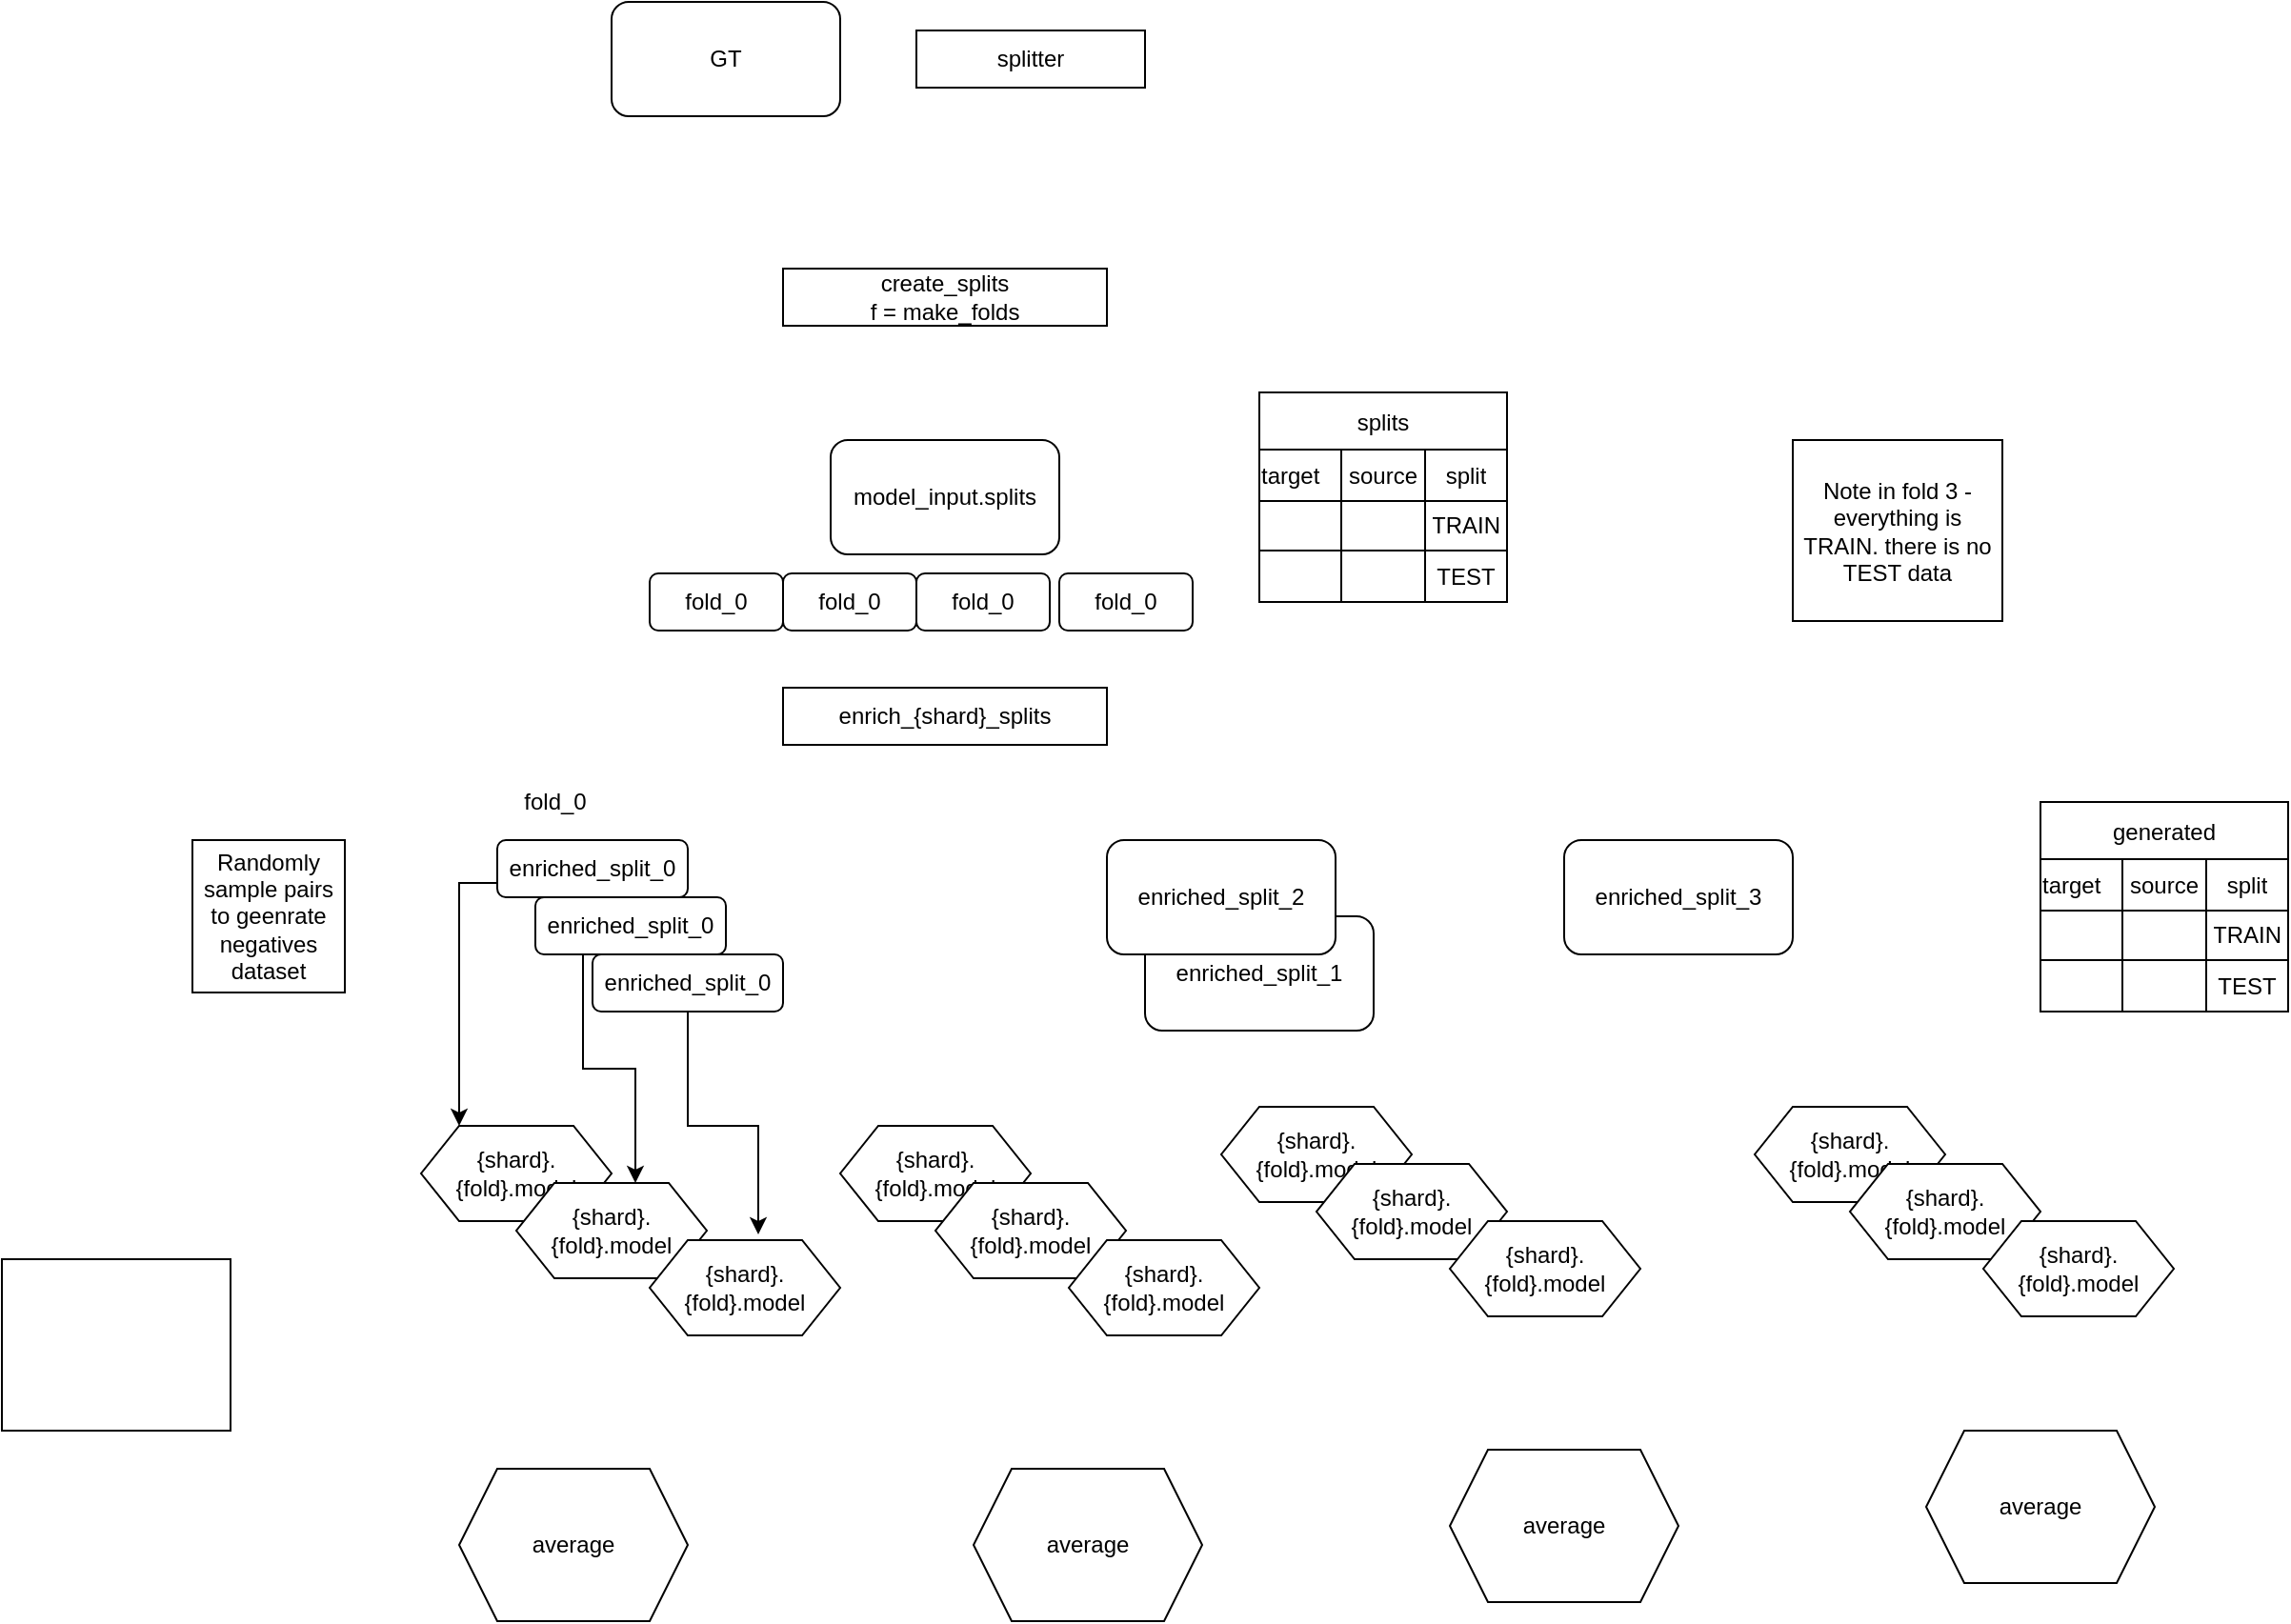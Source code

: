 <mxfile version="27.0.9">
  <diagram name="Page-1" id="UW2BzAEErXHsS02bu0Qa">
    <mxGraphModel dx="2279" dy="1073" grid="1" gridSize="10" guides="1" tooltips="1" connect="1" arrows="1" fold="1" page="1" pageScale="1" pageWidth="827" pageHeight="1169" math="0" shadow="0">
      <root>
        <mxCell id="0" />
        <mxCell id="1" parent="0" />
        <mxCell id="E2XJ7im5Ob0K_L2EKkA7-6" value="create_splits&lt;div&gt;f = make_folds&lt;/div&gt;" style="rounded=0;whiteSpace=wrap;html=1;" vertex="1" parent="1">
          <mxGeometry x="260" y="320" width="170" height="30" as="geometry" />
        </mxCell>
        <mxCell id="E2XJ7im5Ob0K_L2EKkA7-7" value="GT" style="rounded=1;whiteSpace=wrap;html=1;" vertex="1" parent="1">
          <mxGeometry x="170" y="180" width="120" height="60" as="geometry" />
        </mxCell>
        <mxCell id="E2XJ7im5Ob0K_L2EKkA7-8" value="enriched_split_0" style="rounded=1;whiteSpace=wrap;html=1;" vertex="1" parent="1">
          <mxGeometry x="110" y="620" width="100" height="30" as="geometry" />
        </mxCell>
        <mxCell id="E2XJ7im5Ob0K_L2EKkA7-9" value="enriched_split_1" style="rounded=1;whiteSpace=wrap;html=1;" vertex="1" parent="1">
          <mxGeometry x="450" y="660" width="120" height="60" as="geometry" />
        </mxCell>
        <mxCell id="E2XJ7im5Ob0K_L2EKkA7-10" value="enriched_split_2" style="rounded=1;whiteSpace=wrap;html=1;" vertex="1" parent="1">
          <mxGeometry x="430" y="620" width="120" height="60" as="geometry" />
        </mxCell>
        <mxCell id="E2XJ7im5Ob0K_L2EKkA7-11" value="splitter" style="rounded=0;whiteSpace=wrap;html=1;" vertex="1" parent="1">
          <mxGeometry x="330" y="195" width="120" height="30" as="geometry" />
        </mxCell>
        <mxCell id="E2XJ7im5Ob0K_L2EKkA7-12" value="enriched_split_3" style="rounded=1;whiteSpace=wrap;html=1;" vertex="1" parent="1">
          <mxGeometry x="670" y="620" width="120" height="60" as="geometry" />
        </mxCell>
        <mxCell id="E2XJ7im5Ob0K_L2EKkA7-15" value="model_input.splits" style="rounded=1;whiteSpace=wrap;html=1;" vertex="1" parent="1">
          <mxGeometry x="285" y="410" width="120" height="60" as="geometry" />
        </mxCell>
        <mxCell id="E2XJ7im5Ob0K_L2EKkA7-47" value="splits" style="shape=table;startSize=30;container=1;collapsible=0;childLayout=tableLayout;strokeColor=default;fontSize=12;" vertex="1" parent="1">
          <mxGeometry x="510" y="385" width="130" height="110" as="geometry" />
        </mxCell>
        <mxCell id="E2XJ7im5Ob0K_L2EKkA7-48" value="" style="shape=tableRow;horizontal=0;startSize=0;swimlaneHead=0;swimlaneBody=0;strokeColor=inherit;top=0;left=0;bottom=0;right=0;collapsible=0;dropTarget=0;fillColor=none;points=[[0,0.5],[1,0.5]];portConstraint=eastwest;fontSize=12;" vertex="1" parent="E2XJ7im5Ob0K_L2EKkA7-47">
          <mxGeometry y="30" width="130" height="27" as="geometry" />
        </mxCell>
        <mxCell id="E2XJ7im5Ob0K_L2EKkA7-49" value="target&lt;span style=&quot;white-space: pre;&quot;&gt;&#x9;&lt;/span&gt;" style="shape=partialRectangle;html=1;whiteSpace=wrap;connectable=0;strokeColor=inherit;overflow=hidden;fillColor=none;top=0;left=0;bottom=0;right=0;pointerEvents=1;fontSize=12;" vertex="1" parent="E2XJ7im5Ob0K_L2EKkA7-48">
          <mxGeometry width="43" height="27" as="geometry">
            <mxRectangle width="43" height="27" as="alternateBounds" />
          </mxGeometry>
        </mxCell>
        <mxCell id="E2XJ7im5Ob0K_L2EKkA7-50" value="source" style="shape=partialRectangle;html=1;whiteSpace=wrap;connectable=0;strokeColor=inherit;overflow=hidden;fillColor=none;top=0;left=0;bottom=0;right=0;pointerEvents=1;fontSize=12;" vertex="1" parent="E2XJ7im5Ob0K_L2EKkA7-48">
          <mxGeometry x="43" width="44" height="27" as="geometry">
            <mxRectangle width="44" height="27" as="alternateBounds" />
          </mxGeometry>
        </mxCell>
        <mxCell id="E2XJ7im5Ob0K_L2EKkA7-51" value="split" style="shape=partialRectangle;html=1;whiteSpace=wrap;connectable=0;strokeColor=inherit;overflow=hidden;fillColor=none;top=0;left=0;bottom=0;right=0;pointerEvents=1;fontSize=12;" vertex="1" parent="E2XJ7im5Ob0K_L2EKkA7-48">
          <mxGeometry x="87" width="43" height="27" as="geometry">
            <mxRectangle width="43" height="27" as="alternateBounds" />
          </mxGeometry>
        </mxCell>
        <mxCell id="E2XJ7im5Ob0K_L2EKkA7-52" value="" style="shape=tableRow;horizontal=0;startSize=0;swimlaneHead=0;swimlaneBody=0;strokeColor=inherit;top=0;left=0;bottom=0;right=0;collapsible=0;dropTarget=0;fillColor=none;points=[[0,0.5],[1,0.5]];portConstraint=eastwest;fontSize=12;" vertex="1" parent="E2XJ7im5Ob0K_L2EKkA7-47">
          <mxGeometry y="57" width="130" height="26" as="geometry" />
        </mxCell>
        <mxCell id="E2XJ7im5Ob0K_L2EKkA7-53" value="" style="shape=partialRectangle;html=1;whiteSpace=wrap;connectable=0;strokeColor=inherit;overflow=hidden;fillColor=none;top=0;left=0;bottom=0;right=0;pointerEvents=1;fontSize=12;" vertex="1" parent="E2XJ7im5Ob0K_L2EKkA7-52">
          <mxGeometry width="43" height="26" as="geometry">
            <mxRectangle width="43" height="26" as="alternateBounds" />
          </mxGeometry>
        </mxCell>
        <mxCell id="E2XJ7im5Ob0K_L2EKkA7-54" value="" style="shape=partialRectangle;html=1;whiteSpace=wrap;connectable=0;strokeColor=inherit;overflow=hidden;fillColor=none;top=0;left=0;bottom=0;right=0;pointerEvents=1;fontSize=12;" vertex="1" parent="E2XJ7im5Ob0K_L2EKkA7-52">
          <mxGeometry x="43" width="44" height="26" as="geometry">
            <mxRectangle width="44" height="26" as="alternateBounds" />
          </mxGeometry>
        </mxCell>
        <mxCell id="E2XJ7im5Ob0K_L2EKkA7-55" value="TRAIN" style="shape=partialRectangle;html=1;whiteSpace=wrap;connectable=0;strokeColor=inherit;overflow=hidden;fillColor=none;top=0;left=0;bottom=0;right=0;pointerEvents=1;fontSize=12;" vertex="1" parent="E2XJ7im5Ob0K_L2EKkA7-52">
          <mxGeometry x="87" width="43" height="26" as="geometry">
            <mxRectangle width="43" height="26" as="alternateBounds" />
          </mxGeometry>
        </mxCell>
        <mxCell id="E2XJ7im5Ob0K_L2EKkA7-56" value="" style="shape=tableRow;horizontal=0;startSize=0;swimlaneHead=0;swimlaneBody=0;strokeColor=inherit;top=0;left=0;bottom=0;right=0;collapsible=0;dropTarget=0;fillColor=none;points=[[0,0.5],[1,0.5]];portConstraint=eastwest;fontSize=12;" vertex="1" parent="E2XJ7im5Ob0K_L2EKkA7-47">
          <mxGeometry y="83" width="130" height="27" as="geometry" />
        </mxCell>
        <mxCell id="E2XJ7im5Ob0K_L2EKkA7-57" value="" style="shape=partialRectangle;html=1;whiteSpace=wrap;connectable=0;strokeColor=inherit;overflow=hidden;fillColor=none;top=0;left=0;bottom=0;right=0;pointerEvents=1;fontSize=12;" vertex="1" parent="E2XJ7im5Ob0K_L2EKkA7-56">
          <mxGeometry width="43" height="27" as="geometry">
            <mxRectangle width="43" height="27" as="alternateBounds" />
          </mxGeometry>
        </mxCell>
        <mxCell id="E2XJ7im5Ob0K_L2EKkA7-58" value="" style="shape=partialRectangle;html=1;whiteSpace=wrap;connectable=0;strokeColor=inherit;overflow=hidden;fillColor=none;top=0;left=0;bottom=0;right=0;pointerEvents=1;fontSize=12;" vertex="1" parent="E2XJ7im5Ob0K_L2EKkA7-56">
          <mxGeometry x="43" width="44" height="27" as="geometry">
            <mxRectangle width="44" height="27" as="alternateBounds" />
          </mxGeometry>
        </mxCell>
        <mxCell id="E2XJ7im5Ob0K_L2EKkA7-59" value="TEST" style="shape=partialRectangle;html=1;whiteSpace=wrap;connectable=0;strokeColor=inherit;overflow=hidden;fillColor=none;top=0;left=0;bottom=0;right=0;pointerEvents=1;fontSize=12;" vertex="1" parent="E2XJ7im5Ob0K_L2EKkA7-56">
          <mxGeometry x="87" width="43" height="27" as="geometry">
            <mxRectangle width="43" height="27" as="alternateBounds" />
          </mxGeometry>
        </mxCell>
        <mxCell id="E2XJ7im5Ob0K_L2EKkA7-60" value="Note in fold 3 - everything is TRAIN. there is no TEST data" style="rounded=0;whiteSpace=wrap;html=1;" vertex="1" parent="1">
          <mxGeometry x="790" y="410" width="110" height="95" as="geometry" />
        </mxCell>
        <mxCell id="E2XJ7im5Ob0K_L2EKkA7-61" value="enrich_{shard}_splits" style="rounded=0;whiteSpace=wrap;html=1;" vertex="1" parent="1">
          <mxGeometry x="260" y="540" width="170" height="30" as="geometry" />
        </mxCell>
        <mxCell id="E2XJ7im5Ob0K_L2EKkA7-62" value="generated" style="shape=table;startSize=30;container=1;collapsible=0;childLayout=tableLayout;strokeColor=default;fontSize=12;" vertex="1" parent="1">
          <mxGeometry x="920" y="600" width="130" height="110" as="geometry" />
        </mxCell>
        <mxCell id="E2XJ7im5Ob0K_L2EKkA7-63" value="" style="shape=tableRow;horizontal=0;startSize=0;swimlaneHead=0;swimlaneBody=0;strokeColor=inherit;top=0;left=0;bottom=0;right=0;collapsible=0;dropTarget=0;fillColor=none;points=[[0,0.5],[1,0.5]];portConstraint=eastwest;fontSize=12;" vertex="1" parent="E2XJ7im5Ob0K_L2EKkA7-62">
          <mxGeometry y="30" width="130" height="27" as="geometry" />
        </mxCell>
        <mxCell id="E2XJ7im5Ob0K_L2EKkA7-64" value="target&lt;span style=&quot;white-space: pre;&quot;&gt;&#x9;&lt;/span&gt;" style="shape=partialRectangle;html=1;whiteSpace=wrap;connectable=0;strokeColor=inherit;overflow=hidden;fillColor=none;top=0;left=0;bottom=0;right=0;pointerEvents=1;fontSize=12;" vertex="1" parent="E2XJ7im5Ob0K_L2EKkA7-63">
          <mxGeometry width="43" height="27" as="geometry">
            <mxRectangle width="43" height="27" as="alternateBounds" />
          </mxGeometry>
        </mxCell>
        <mxCell id="E2XJ7im5Ob0K_L2EKkA7-65" value="source" style="shape=partialRectangle;html=1;whiteSpace=wrap;connectable=0;strokeColor=inherit;overflow=hidden;fillColor=none;top=0;left=0;bottom=0;right=0;pointerEvents=1;fontSize=12;" vertex="1" parent="E2XJ7im5Ob0K_L2EKkA7-63">
          <mxGeometry x="43" width="44" height="27" as="geometry">
            <mxRectangle width="44" height="27" as="alternateBounds" />
          </mxGeometry>
        </mxCell>
        <mxCell id="E2XJ7im5Ob0K_L2EKkA7-66" value="split" style="shape=partialRectangle;html=1;whiteSpace=wrap;connectable=0;strokeColor=inherit;overflow=hidden;fillColor=none;top=0;left=0;bottom=0;right=0;pointerEvents=1;fontSize=12;" vertex="1" parent="E2XJ7im5Ob0K_L2EKkA7-63">
          <mxGeometry x="87" width="43" height="27" as="geometry">
            <mxRectangle width="43" height="27" as="alternateBounds" />
          </mxGeometry>
        </mxCell>
        <mxCell id="E2XJ7im5Ob0K_L2EKkA7-67" value="" style="shape=tableRow;horizontal=0;startSize=0;swimlaneHead=0;swimlaneBody=0;strokeColor=inherit;top=0;left=0;bottom=0;right=0;collapsible=0;dropTarget=0;fillColor=none;points=[[0,0.5],[1,0.5]];portConstraint=eastwest;fontSize=12;" vertex="1" parent="E2XJ7im5Ob0K_L2EKkA7-62">
          <mxGeometry y="57" width="130" height="26" as="geometry" />
        </mxCell>
        <mxCell id="E2XJ7im5Ob0K_L2EKkA7-68" value="" style="shape=partialRectangle;html=1;whiteSpace=wrap;connectable=0;strokeColor=inherit;overflow=hidden;fillColor=none;top=0;left=0;bottom=0;right=0;pointerEvents=1;fontSize=12;" vertex="1" parent="E2XJ7im5Ob0K_L2EKkA7-67">
          <mxGeometry width="43" height="26" as="geometry">
            <mxRectangle width="43" height="26" as="alternateBounds" />
          </mxGeometry>
        </mxCell>
        <mxCell id="E2XJ7im5Ob0K_L2EKkA7-69" value="" style="shape=partialRectangle;html=1;whiteSpace=wrap;connectable=0;strokeColor=inherit;overflow=hidden;fillColor=none;top=0;left=0;bottom=0;right=0;pointerEvents=1;fontSize=12;" vertex="1" parent="E2XJ7im5Ob0K_L2EKkA7-67">
          <mxGeometry x="43" width="44" height="26" as="geometry">
            <mxRectangle width="44" height="26" as="alternateBounds" />
          </mxGeometry>
        </mxCell>
        <mxCell id="E2XJ7im5Ob0K_L2EKkA7-70" value="TRAIN" style="shape=partialRectangle;html=1;whiteSpace=wrap;connectable=0;strokeColor=inherit;overflow=hidden;fillColor=none;top=0;left=0;bottom=0;right=0;pointerEvents=1;fontSize=12;" vertex="1" parent="E2XJ7im5Ob0K_L2EKkA7-67">
          <mxGeometry x="87" width="43" height="26" as="geometry">
            <mxRectangle width="43" height="26" as="alternateBounds" />
          </mxGeometry>
        </mxCell>
        <mxCell id="E2XJ7im5Ob0K_L2EKkA7-71" value="" style="shape=tableRow;horizontal=0;startSize=0;swimlaneHead=0;swimlaneBody=0;strokeColor=inherit;top=0;left=0;bottom=0;right=0;collapsible=0;dropTarget=0;fillColor=none;points=[[0,0.5],[1,0.5]];portConstraint=eastwest;fontSize=12;" vertex="1" parent="E2XJ7im5Ob0K_L2EKkA7-62">
          <mxGeometry y="83" width="130" height="27" as="geometry" />
        </mxCell>
        <mxCell id="E2XJ7im5Ob0K_L2EKkA7-72" value="" style="shape=partialRectangle;html=1;whiteSpace=wrap;connectable=0;strokeColor=inherit;overflow=hidden;fillColor=none;top=0;left=0;bottom=0;right=0;pointerEvents=1;fontSize=12;" vertex="1" parent="E2XJ7im5Ob0K_L2EKkA7-71">
          <mxGeometry width="43" height="27" as="geometry">
            <mxRectangle width="43" height="27" as="alternateBounds" />
          </mxGeometry>
        </mxCell>
        <mxCell id="E2XJ7im5Ob0K_L2EKkA7-73" value="" style="shape=partialRectangle;html=1;whiteSpace=wrap;connectable=0;strokeColor=inherit;overflow=hidden;fillColor=none;top=0;left=0;bottom=0;right=0;pointerEvents=1;fontSize=12;" vertex="1" parent="E2XJ7im5Ob0K_L2EKkA7-71">
          <mxGeometry x="43" width="44" height="27" as="geometry">
            <mxRectangle width="44" height="27" as="alternateBounds" />
          </mxGeometry>
        </mxCell>
        <mxCell id="E2XJ7im5Ob0K_L2EKkA7-74" value="TEST" style="shape=partialRectangle;html=1;whiteSpace=wrap;connectable=0;strokeColor=inherit;overflow=hidden;fillColor=none;top=0;left=0;bottom=0;right=0;pointerEvents=1;fontSize=12;" vertex="1" parent="E2XJ7im5Ob0K_L2EKkA7-71">
          <mxGeometry x="87" width="43" height="27" as="geometry">
            <mxRectangle width="43" height="27" as="alternateBounds" />
          </mxGeometry>
        </mxCell>
        <mxCell id="E2XJ7im5Ob0K_L2EKkA7-75" value="fold_0" style="rounded=1;whiteSpace=wrap;html=1;" vertex="1" parent="1">
          <mxGeometry x="190" y="480" width="70" height="30" as="geometry" />
        </mxCell>
        <mxCell id="E2XJ7im5Ob0K_L2EKkA7-76" value="fold_0" style="rounded=1;whiteSpace=wrap;html=1;" vertex="1" parent="1">
          <mxGeometry x="260" y="480" width="70" height="30" as="geometry" />
        </mxCell>
        <mxCell id="E2XJ7im5Ob0K_L2EKkA7-77" value="fold_0" style="rounded=1;whiteSpace=wrap;html=1;" vertex="1" parent="1">
          <mxGeometry x="330" y="480" width="70" height="30" as="geometry" />
        </mxCell>
        <mxCell id="E2XJ7im5Ob0K_L2EKkA7-78" value="fold_0" style="rounded=1;whiteSpace=wrap;html=1;" vertex="1" parent="1">
          <mxGeometry x="405" y="480" width="70" height="30" as="geometry" />
        </mxCell>
        <mxCell id="E2XJ7im5Ob0K_L2EKkA7-89" style="edgeStyle=orthogonalEdgeStyle;rounded=0;orthogonalLoop=1;jettySize=auto;html=1;exitX=0.25;exitY=1;exitDx=0;exitDy=0;entryX=0.625;entryY=0;entryDx=0;entryDy=0;" edge="1" parent="1" source="E2XJ7im5Ob0K_L2EKkA7-80" target="E2XJ7im5Ob0K_L2EKkA7-86">
          <mxGeometry relative="1" as="geometry" />
        </mxCell>
        <mxCell id="E2XJ7im5Ob0K_L2EKkA7-80" value="enriched_split_0" style="rounded=1;whiteSpace=wrap;html=1;" vertex="1" parent="1">
          <mxGeometry x="130" y="650" width="100" height="30" as="geometry" />
        </mxCell>
        <mxCell id="E2XJ7im5Ob0K_L2EKkA7-81" value="enriched_split_0" style="rounded=1;whiteSpace=wrap;html=1;" vertex="1" parent="1">
          <mxGeometry x="160" y="680" width="100" height="30" as="geometry" />
        </mxCell>
        <mxCell id="E2XJ7im5Ob0K_L2EKkA7-82" value="fold_0" style="text;html=1;align=center;verticalAlign=middle;resizable=0;points=[];autosize=1;strokeColor=none;fillColor=none;" vertex="1" parent="1">
          <mxGeometry x="110" y="585" width="60" height="30" as="geometry" />
        </mxCell>
        <mxCell id="E2XJ7im5Ob0K_L2EKkA7-83" value="Randomly sample pairs to geenrate negatives dataset" style="whiteSpace=wrap;html=1;aspect=fixed;" vertex="1" parent="1">
          <mxGeometry x="-50" y="620" width="80" height="80" as="geometry" />
        </mxCell>
        <mxCell id="E2XJ7im5Ob0K_L2EKkA7-84" value="{shard}.{fold}.model" style="shape=hexagon;perimeter=hexagonPerimeter2;whiteSpace=wrap;html=1;fixedSize=1;" vertex="1" parent="1">
          <mxGeometry x="70" y="770" width="100" height="50" as="geometry" />
        </mxCell>
        <mxCell id="E2XJ7im5Ob0K_L2EKkA7-86" value="{shard}.{fold}.model" style="shape=hexagon;perimeter=hexagonPerimeter2;whiteSpace=wrap;html=1;fixedSize=1;" vertex="1" parent="1">
          <mxGeometry x="120" y="800" width="100" height="50" as="geometry" />
        </mxCell>
        <mxCell id="E2XJ7im5Ob0K_L2EKkA7-87" value="{shard}.{fold}.model" style="shape=hexagon;perimeter=hexagonPerimeter2;whiteSpace=wrap;html=1;fixedSize=1;" vertex="1" parent="1">
          <mxGeometry x="190" y="830" width="100" height="50" as="geometry" />
        </mxCell>
        <mxCell id="E2XJ7im5Ob0K_L2EKkA7-88" style="edgeStyle=orthogonalEdgeStyle;rounded=0;orthogonalLoop=1;jettySize=auto;html=1;exitX=0;exitY=0.75;exitDx=0;exitDy=0;" edge="1" parent="1" source="E2XJ7im5Ob0K_L2EKkA7-8">
          <mxGeometry relative="1" as="geometry">
            <mxPoint x="90" y="770" as="targetPoint" />
          </mxGeometry>
        </mxCell>
        <mxCell id="E2XJ7im5Ob0K_L2EKkA7-90" style="edgeStyle=orthogonalEdgeStyle;rounded=0;orthogonalLoop=1;jettySize=auto;html=1;entryX=0.57;entryY=-0.06;entryDx=0;entryDy=0;entryPerimeter=0;" edge="1" parent="1" source="E2XJ7im5Ob0K_L2EKkA7-81" target="E2XJ7im5Ob0K_L2EKkA7-87">
          <mxGeometry relative="1" as="geometry" />
        </mxCell>
        <mxCell id="E2XJ7im5Ob0K_L2EKkA7-91" value="{shard}.{fold}.model" style="shape=hexagon;perimeter=hexagonPerimeter2;whiteSpace=wrap;html=1;fixedSize=1;" vertex="1" parent="1">
          <mxGeometry x="290" y="770" width="100" height="50" as="geometry" />
        </mxCell>
        <mxCell id="E2XJ7im5Ob0K_L2EKkA7-92" value="{shard}.{fold}.model" style="shape=hexagon;perimeter=hexagonPerimeter2;whiteSpace=wrap;html=1;fixedSize=1;" vertex="1" parent="1">
          <mxGeometry x="340" y="800" width="100" height="50" as="geometry" />
        </mxCell>
        <mxCell id="E2XJ7im5Ob0K_L2EKkA7-93" value="{shard}.{fold}.model" style="shape=hexagon;perimeter=hexagonPerimeter2;whiteSpace=wrap;html=1;fixedSize=1;" vertex="1" parent="1">
          <mxGeometry x="410" y="830" width="100" height="50" as="geometry" />
        </mxCell>
        <mxCell id="E2XJ7im5Ob0K_L2EKkA7-94" value="{shard}.{fold}.model" style="shape=hexagon;perimeter=hexagonPerimeter2;whiteSpace=wrap;html=1;fixedSize=1;" vertex="1" parent="1">
          <mxGeometry x="490" y="760" width="100" height="50" as="geometry" />
        </mxCell>
        <mxCell id="E2XJ7im5Ob0K_L2EKkA7-95" value="{shard}.{fold}.model" style="shape=hexagon;perimeter=hexagonPerimeter2;whiteSpace=wrap;html=1;fixedSize=1;" vertex="1" parent="1">
          <mxGeometry x="540" y="790" width="100" height="50" as="geometry" />
        </mxCell>
        <mxCell id="E2XJ7im5Ob0K_L2EKkA7-96" value="{shard}.{fold}.model" style="shape=hexagon;perimeter=hexagonPerimeter2;whiteSpace=wrap;html=1;fixedSize=1;" vertex="1" parent="1">
          <mxGeometry x="610" y="820" width="100" height="50" as="geometry" />
        </mxCell>
        <mxCell id="E2XJ7im5Ob0K_L2EKkA7-100" value="{shard}.{fold}.model" style="shape=hexagon;perimeter=hexagonPerimeter2;whiteSpace=wrap;html=1;fixedSize=1;" vertex="1" parent="1">
          <mxGeometry x="770" y="760" width="100" height="50" as="geometry" />
        </mxCell>
        <mxCell id="E2XJ7im5Ob0K_L2EKkA7-101" value="{shard}.{fold}.model" style="shape=hexagon;perimeter=hexagonPerimeter2;whiteSpace=wrap;html=1;fixedSize=1;" vertex="1" parent="1">
          <mxGeometry x="820" y="790" width="100" height="50" as="geometry" />
        </mxCell>
        <mxCell id="E2XJ7im5Ob0K_L2EKkA7-102" value="{shard}.{fold}.model" style="shape=hexagon;perimeter=hexagonPerimeter2;whiteSpace=wrap;html=1;fixedSize=1;" vertex="1" parent="1">
          <mxGeometry x="890" y="820" width="100" height="50" as="geometry" />
        </mxCell>
        <mxCell id="E2XJ7im5Ob0K_L2EKkA7-103" value="average" style="shape=hexagon;perimeter=hexagonPerimeter2;whiteSpace=wrap;html=1;fixedSize=1;" vertex="1" parent="1">
          <mxGeometry x="90" y="950" width="120" height="80" as="geometry" />
        </mxCell>
        <mxCell id="E2XJ7im5Ob0K_L2EKkA7-104" value="average" style="shape=hexagon;perimeter=hexagonPerimeter2;whiteSpace=wrap;html=1;fixedSize=1;" vertex="1" parent="1">
          <mxGeometry x="360" y="950" width="120" height="80" as="geometry" />
        </mxCell>
        <mxCell id="E2XJ7im5Ob0K_L2EKkA7-105" value="average" style="shape=hexagon;perimeter=hexagonPerimeter2;whiteSpace=wrap;html=1;fixedSize=1;" vertex="1" parent="1">
          <mxGeometry x="610" y="940" width="120" height="80" as="geometry" />
        </mxCell>
        <mxCell id="E2XJ7im5Ob0K_L2EKkA7-106" value="average" style="shape=hexagon;perimeter=hexagonPerimeter2;whiteSpace=wrap;html=1;fixedSize=1;" vertex="1" parent="1">
          <mxGeometry x="860" y="930" width="120" height="80" as="geometry" />
        </mxCell>
        <mxCell id="E2XJ7im5Ob0K_L2EKkA7-107" value="" style="rounded=0;whiteSpace=wrap;html=1;" vertex="1" parent="1">
          <mxGeometry x="-150" y="840" width="120" height="90" as="geometry" />
        </mxCell>
      </root>
    </mxGraphModel>
  </diagram>
</mxfile>
